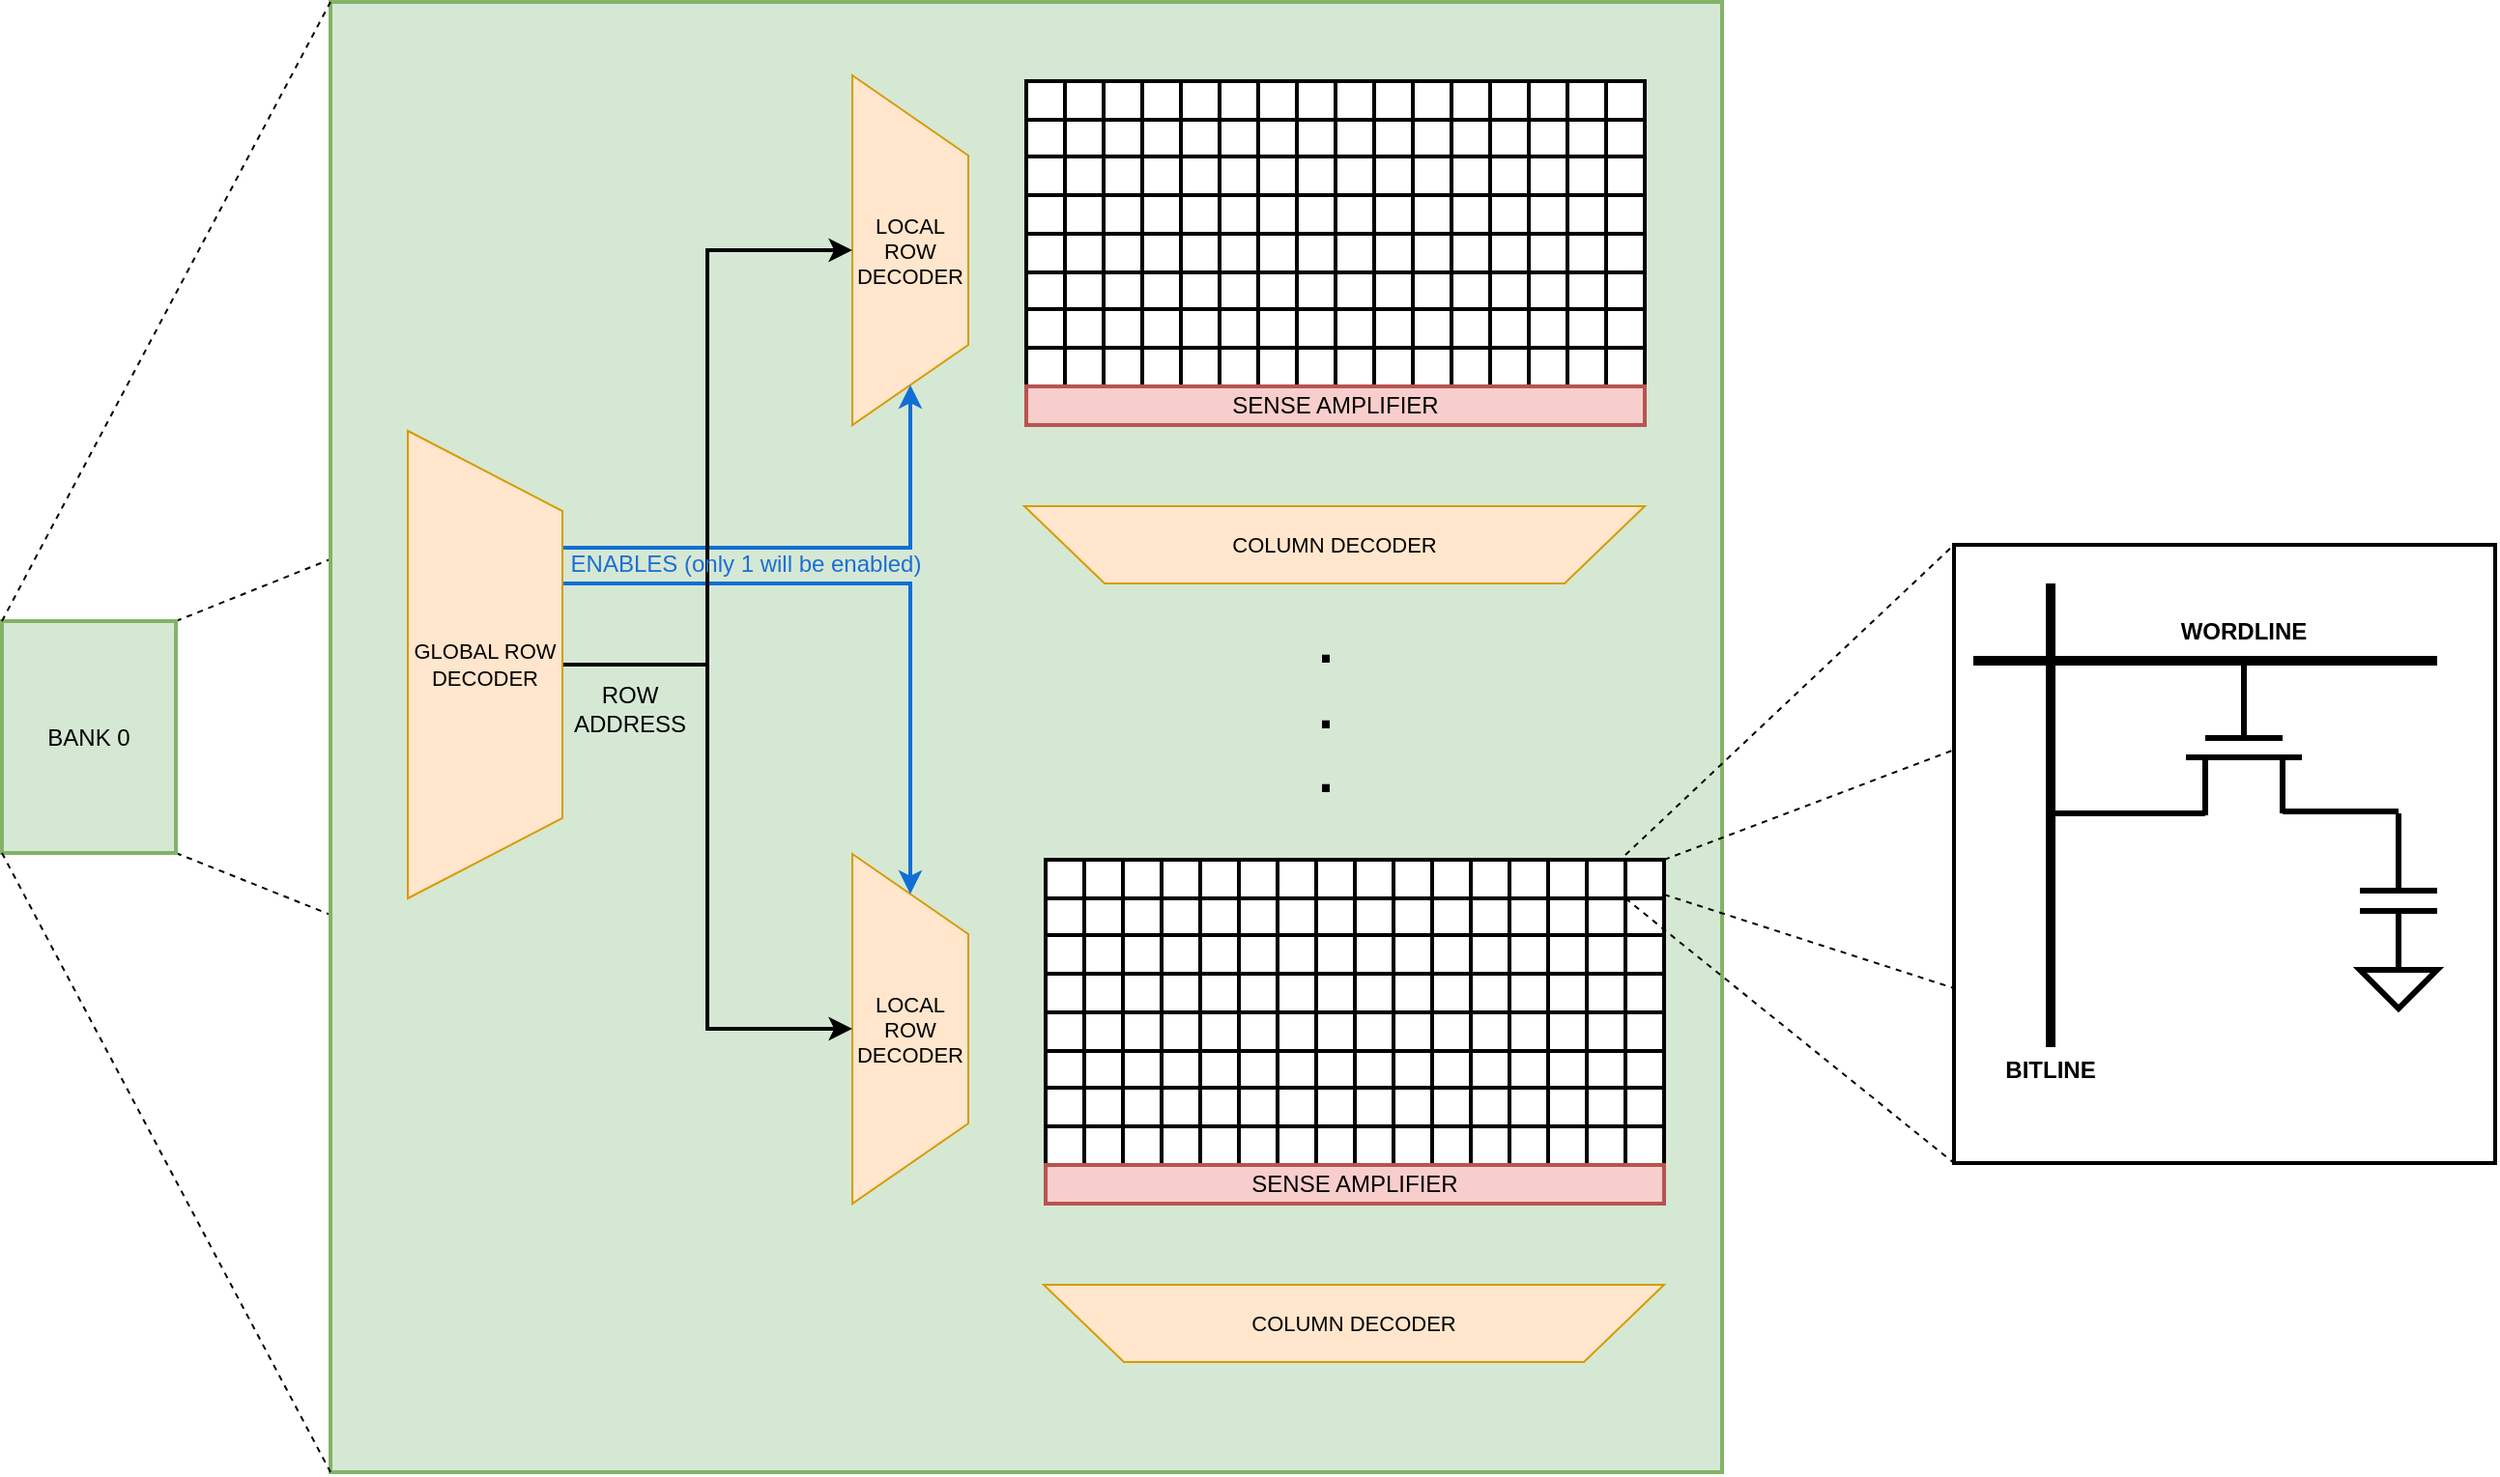 <mxfile version="24.7.7">
  <diagram name="Page-1" id="RSgsWA-u5n34Z5c_8NsW">
    <mxGraphModel dx="2561" dy="1276" grid="1" gridSize="10" guides="1" tooltips="1" connect="1" arrows="1" fold="1" page="1" pageScale="1" pageWidth="850" pageHeight="1100" math="0" shadow="0">
      <root>
        <mxCell id="0" />
        <mxCell id="1" parent="0" />
        <mxCell id="gft17bMY0GECLjVTUZjr-347" value="" style="endArrow=none;dashed=1;html=1;rounded=0;exitX=1;exitY=0;exitDx=0;exitDy=0;entryX=1;entryY=0;entryDx=0;entryDy=0;" edge="1" parent="1" source="gft17bMY0GECLjVTUZjr-1" target="gft17bMY0GECLjVTUZjr-344">
          <mxGeometry width="50" height="50" relative="1" as="geometry">
            <mxPoint x="-150" y="480" as="sourcePoint" />
            <mxPoint x="10" y="239" as="targetPoint" />
          </mxGeometry>
        </mxCell>
        <mxCell id="gft17bMY0GECLjVTUZjr-349" value="" style="endArrow=none;dashed=1;html=1;rounded=0;exitX=1;exitY=0;exitDx=0;exitDy=0;entryX=0.992;entryY=0.996;entryDx=0;entryDy=0;entryPerimeter=0;" edge="1" parent="1" target="gft17bMY0GECLjVTUZjr-344">
          <mxGeometry width="50" height="50" relative="1" as="geometry">
            <mxPoint x="-160" y="679.5" as="sourcePoint" />
            <mxPoint x="640" y="358.5" as="targetPoint" />
          </mxGeometry>
        </mxCell>
        <mxCell id="gft17bMY0GECLjVTUZjr-344" value="" style="rounded=0;whiteSpace=wrap;html=1;fillColor=#d5e8d4;strokeColor=#82b366;align=center;strokeWidth=2;" vertex="1" parent="1">
          <mxGeometry x="-80" y="239" width="720" height="761" as="geometry" />
        </mxCell>
        <mxCell id="gft17bMY0GECLjVTUZjr-1" value="" style="rounded=0;whiteSpace=wrap;html=1;fillColor=#d5e8d4;strokeColor=#82b366;align=center;strokeWidth=2;" vertex="1" parent="1">
          <mxGeometry x="-250" y="559.5" width="90" height="120" as="geometry" />
        </mxCell>
        <mxCell id="gft17bMY0GECLjVTUZjr-2" value="BANK 0" style="text;html=1;align=center;verticalAlign=middle;whiteSpace=wrap;rounded=0;" vertex="1" parent="1">
          <mxGeometry x="-250" y="609.5" width="90" height="20" as="geometry" />
        </mxCell>
        <mxCell id="gft17bMY0GECLjVTUZjr-4" value="" style="rounded=0;whiteSpace=wrap;html=1;strokeWidth=2;" vertex="1" parent="1">
          <mxGeometry x="280" y="280" width="20" height="20" as="geometry" />
        </mxCell>
        <mxCell id="gft17bMY0GECLjVTUZjr-5" value="" style="rounded=0;whiteSpace=wrap;html=1;strokeWidth=2;" vertex="1" parent="1">
          <mxGeometry x="300" y="280" width="20" height="20" as="geometry" />
        </mxCell>
        <mxCell id="gft17bMY0GECLjVTUZjr-6" value="" style="rounded=0;whiteSpace=wrap;html=1;strokeWidth=2;" vertex="1" parent="1">
          <mxGeometry x="340" y="280" width="20" height="20" as="geometry" />
        </mxCell>
        <mxCell id="gft17bMY0GECLjVTUZjr-7" value="" style="rounded=0;whiteSpace=wrap;html=1;strokeWidth=2;" vertex="1" parent="1">
          <mxGeometry x="320" y="280" width="20" height="20" as="geometry" />
        </mxCell>
        <mxCell id="gft17bMY0GECLjVTUZjr-12" value="" style="rounded=0;whiteSpace=wrap;html=1;strokeWidth=2;" vertex="1" parent="1">
          <mxGeometry x="420" y="280" width="20" height="20" as="geometry" />
        </mxCell>
        <mxCell id="gft17bMY0GECLjVTUZjr-13" value="" style="rounded=0;whiteSpace=wrap;html=1;strokeWidth=2;" vertex="1" parent="1">
          <mxGeometry x="400" y="280" width="20" height="20" as="geometry" />
        </mxCell>
        <mxCell id="gft17bMY0GECLjVTUZjr-14" value="" style="rounded=0;whiteSpace=wrap;html=1;strokeWidth=2;" vertex="1" parent="1">
          <mxGeometry x="360" y="280" width="20" height="20" as="geometry" />
        </mxCell>
        <mxCell id="gft17bMY0GECLjVTUZjr-15" value="" style="rounded=0;whiteSpace=wrap;html=1;strokeWidth=2;" vertex="1" parent="1">
          <mxGeometry x="380" y="280" width="20" height="20" as="geometry" />
        </mxCell>
        <mxCell id="gft17bMY0GECLjVTUZjr-16" value="" style="rounded=0;whiteSpace=wrap;html=1;strokeWidth=2;" vertex="1" parent="1">
          <mxGeometry x="440" y="280" width="20" height="20" as="geometry" />
        </mxCell>
        <mxCell id="gft17bMY0GECLjVTUZjr-17" value="" style="rounded=0;whiteSpace=wrap;html=1;strokeWidth=2;" vertex="1" parent="1">
          <mxGeometry x="460" y="280" width="20" height="20" as="geometry" />
        </mxCell>
        <mxCell id="gft17bMY0GECLjVTUZjr-18" value="" style="rounded=0;whiteSpace=wrap;html=1;strokeWidth=2;" vertex="1" parent="1">
          <mxGeometry x="500" y="280" width="20" height="20" as="geometry" />
        </mxCell>
        <mxCell id="gft17bMY0GECLjVTUZjr-19" value="" style="rounded=0;whiteSpace=wrap;html=1;strokeWidth=2;" vertex="1" parent="1">
          <mxGeometry x="480" y="280" width="20" height="20" as="geometry" />
        </mxCell>
        <mxCell id="gft17bMY0GECLjVTUZjr-20" value="" style="rounded=0;whiteSpace=wrap;html=1;strokeWidth=2;" vertex="1" parent="1">
          <mxGeometry x="580" y="280" width="20" height="20" as="geometry" />
        </mxCell>
        <mxCell id="gft17bMY0GECLjVTUZjr-21" value="" style="rounded=0;whiteSpace=wrap;html=1;strokeWidth=2;" vertex="1" parent="1">
          <mxGeometry x="560" y="280" width="20" height="20" as="geometry" />
        </mxCell>
        <mxCell id="gft17bMY0GECLjVTUZjr-22" value="" style="rounded=0;whiteSpace=wrap;html=1;strokeWidth=2;" vertex="1" parent="1">
          <mxGeometry x="520" y="280" width="20" height="20" as="geometry" />
        </mxCell>
        <mxCell id="gft17bMY0GECLjVTUZjr-23" value="" style="rounded=0;whiteSpace=wrap;html=1;strokeWidth=2;" vertex="1" parent="1">
          <mxGeometry x="540" y="280" width="20" height="20" as="geometry" />
        </mxCell>
        <mxCell id="gft17bMY0GECLjVTUZjr-24" value="" style="rounded=0;whiteSpace=wrap;html=1;strokeWidth=2;" vertex="1" parent="1">
          <mxGeometry x="280" y="300" width="20" height="20" as="geometry" />
        </mxCell>
        <mxCell id="gft17bMY0GECLjVTUZjr-25" value="" style="rounded=0;whiteSpace=wrap;html=1;strokeWidth=2;" vertex="1" parent="1">
          <mxGeometry x="300" y="300" width="20" height="20" as="geometry" />
        </mxCell>
        <mxCell id="gft17bMY0GECLjVTUZjr-26" value="" style="rounded=0;whiteSpace=wrap;html=1;strokeWidth=2;" vertex="1" parent="1">
          <mxGeometry x="340" y="300" width="20" height="20" as="geometry" />
        </mxCell>
        <mxCell id="gft17bMY0GECLjVTUZjr-27" value="" style="rounded=0;whiteSpace=wrap;html=1;strokeWidth=2;" vertex="1" parent="1">
          <mxGeometry x="320" y="300" width="20" height="20" as="geometry" />
        </mxCell>
        <mxCell id="gft17bMY0GECLjVTUZjr-28" value="" style="rounded=0;whiteSpace=wrap;html=1;strokeWidth=2;" vertex="1" parent="1">
          <mxGeometry x="420" y="300" width="20" height="20" as="geometry" />
        </mxCell>
        <mxCell id="gft17bMY0GECLjVTUZjr-29" value="" style="rounded=0;whiteSpace=wrap;html=1;strokeWidth=2;" vertex="1" parent="1">
          <mxGeometry x="400" y="300" width="20" height="20" as="geometry" />
        </mxCell>
        <mxCell id="gft17bMY0GECLjVTUZjr-30" value="" style="rounded=0;whiteSpace=wrap;html=1;strokeWidth=2;" vertex="1" parent="1">
          <mxGeometry x="360" y="300" width="20" height="20" as="geometry" />
        </mxCell>
        <mxCell id="gft17bMY0GECLjVTUZjr-31" value="" style="rounded=0;whiteSpace=wrap;html=1;strokeWidth=2;" vertex="1" parent="1">
          <mxGeometry x="380" y="300" width="20" height="20" as="geometry" />
        </mxCell>
        <mxCell id="gft17bMY0GECLjVTUZjr-32" value="" style="rounded=0;whiteSpace=wrap;html=1;strokeWidth=2;" vertex="1" parent="1">
          <mxGeometry x="440" y="300" width="20" height="20" as="geometry" />
        </mxCell>
        <mxCell id="gft17bMY0GECLjVTUZjr-33" value="" style="rounded=0;whiteSpace=wrap;html=1;strokeWidth=2;" vertex="1" parent="1">
          <mxGeometry x="460" y="300" width="20" height="20" as="geometry" />
        </mxCell>
        <mxCell id="gft17bMY0GECLjVTUZjr-34" value="" style="rounded=0;whiteSpace=wrap;html=1;strokeWidth=2;" vertex="1" parent="1">
          <mxGeometry x="500" y="300" width="20" height="20" as="geometry" />
        </mxCell>
        <mxCell id="gft17bMY0GECLjVTUZjr-35" value="" style="rounded=0;whiteSpace=wrap;html=1;strokeWidth=2;" vertex="1" parent="1">
          <mxGeometry x="480" y="300" width="20" height="20" as="geometry" />
        </mxCell>
        <mxCell id="gft17bMY0GECLjVTUZjr-36" value="" style="rounded=0;whiteSpace=wrap;html=1;strokeWidth=2;" vertex="1" parent="1">
          <mxGeometry x="580" y="300" width="20" height="20" as="geometry" />
        </mxCell>
        <mxCell id="gft17bMY0GECLjVTUZjr-37" value="" style="rounded=0;whiteSpace=wrap;html=1;strokeWidth=2;" vertex="1" parent="1">
          <mxGeometry x="560" y="300" width="20" height="20" as="geometry" />
        </mxCell>
        <mxCell id="gft17bMY0GECLjVTUZjr-38" value="" style="rounded=0;whiteSpace=wrap;html=1;strokeWidth=2;" vertex="1" parent="1">
          <mxGeometry x="520" y="300" width="20" height="20" as="geometry" />
        </mxCell>
        <mxCell id="gft17bMY0GECLjVTUZjr-39" value="" style="rounded=0;whiteSpace=wrap;html=1;strokeWidth=2;" vertex="1" parent="1">
          <mxGeometry x="540" y="300" width="20" height="20" as="geometry" />
        </mxCell>
        <mxCell id="gft17bMY0GECLjVTUZjr-104" value="" style="rounded=0;whiteSpace=wrap;html=1;strokeWidth=2;" vertex="1" parent="1">
          <mxGeometry x="280" y="319" width="20" height="20" as="geometry" />
        </mxCell>
        <mxCell id="gft17bMY0GECLjVTUZjr-105" value="" style="rounded=0;whiteSpace=wrap;html=1;strokeWidth=2;" vertex="1" parent="1">
          <mxGeometry x="300" y="319" width="20" height="20" as="geometry" />
        </mxCell>
        <mxCell id="gft17bMY0GECLjVTUZjr-106" value="" style="rounded=0;whiteSpace=wrap;html=1;strokeWidth=2;" vertex="1" parent="1">
          <mxGeometry x="340" y="319" width="20" height="20" as="geometry" />
        </mxCell>
        <mxCell id="gft17bMY0GECLjVTUZjr-107" value="" style="rounded=0;whiteSpace=wrap;html=1;strokeWidth=2;" vertex="1" parent="1">
          <mxGeometry x="320" y="319" width="20" height="20" as="geometry" />
        </mxCell>
        <mxCell id="gft17bMY0GECLjVTUZjr-108" value="" style="rounded=0;whiteSpace=wrap;html=1;strokeWidth=2;" vertex="1" parent="1">
          <mxGeometry x="420" y="319" width="20" height="20" as="geometry" />
        </mxCell>
        <mxCell id="gft17bMY0GECLjVTUZjr-109" value="" style="rounded=0;whiteSpace=wrap;html=1;strokeWidth=2;" vertex="1" parent="1">
          <mxGeometry x="400" y="319" width="20" height="20" as="geometry" />
        </mxCell>
        <mxCell id="gft17bMY0GECLjVTUZjr-110" value="" style="rounded=0;whiteSpace=wrap;html=1;strokeWidth=2;" vertex="1" parent="1">
          <mxGeometry x="360" y="319" width="20" height="20" as="geometry" />
        </mxCell>
        <mxCell id="gft17bMY0GECLjVTUZjr-111" value="" style="rounded=0;whiteSpace=wrap;html=1;strokeWidth=2;" vertex="1" parent="1">
          <mxGeometry x="380" y="319" width="20" height="20" as="geometry" />
        </mxCell>
        <mxCell id="gft17bMY0GECLjVTUZjr-112" value="" style="rounded=0;whiteSpace=wrap;html=1;strokeWidth=2;" vertex="1" parent="1">
          <mxGeometry x="440" y="319" width="20" height="20" as="geometry" />
        </mxCell>
        <mxCell id="gft17bMY0GECLjVTUZjr-113" value="" style="rounded=0;whiteSpace=wrap;html=1;strokeWidth=2;" vertex="1" parent="1">
          <mxGeometry x="460" y="319" width="20" height="20" as="geometry" />
        </mxCell>
        <mxCell id="gft17bMY0GECLjVTUZjr-114" value="" style="rounded=0;whiteSpace=wrap;html=1;strokeWidth=2;" vertex="1" parent="1">
          <mxGeometry x="500" y="319" width="20" height="20" as="geometry" />
        </mxCell>
        <mxCell id="gft17bMY0GECLjVTUZjr-115" value="" style="rounded=0;whiteSpace=wrap;html=1;strokeWidth=2;" vertex="1" parent="1">
          <mxGeometry x="480" y="319" width="20" height="20" as="geometry" />
        </mxCell>
        <mxCell id="gft17bMY0GECLjVTUZjr-116" value="" style="rounded=0;whiteSpace=wrap;html=1;strokeWidth=2;" vertex="1" parent="1">
          <mxGeometry x="580" y="319" width="20" height="20" as="geometry" />
        </mxCell>
        <mxCell id="gft17bMY0GECLjVTUZjr-117" value="" style="rounded=0;whiteSpace=wrap;html=1;strokeWidth=2;" vertex="1" parent="1">
          <mxGeometry x="560" y="319" width="20" height="20" as="geometry" />
        </mxCell>
        <mxCell id="gft17bMY0GECLjVTUZjr-118" value="" style="rounded=0;whiteSpace=wrap;html=1;strokeWidth=2;" vertex="1" parent="1">
          <mxGeometry x="520" y="319" width="20" height="20" as="geometry" />
        </mxCell>
        <mxCell id="gft17bMY0GECLjVTUZjr-119" value="" style="rounded=0;whiteSpace=wrap;html=1;strokeWidth=2;" vertex="1" parent="1">
          <mxGeometry x="540" y="319" width="20" height="20" as="geometry" />
        </mxCell>
        <mxCell id="gft17bMY0GECLjVTUZjr-120" value="" style="rounded=0;whiteSpace=wrap;html=1;strokeWidth=2;" vertex="1" parent="1">
          <mxGeometry x="280" y="339" width="20" height="20" as="geometry" />
        </mxCell>
        <mxCell id="gft17bMY0GECLjVTUZjr-121" value="" style="rounded=0;whiteSpace=wrap;html=1;strokeWidth=2;" vertex="1" parent="1">
          <mxGeometry x="300" y="339" width="20" height="20" as="geometry" />
        </mxCell>
        <mxCell id="gft17bMY0GECLjVTUZjr-122" value="" style="rounded=0;whiteSpace=wrap;html=1;strokeWidth=2;" vertex="1" parent="1">
          <mxGeometry x="340" y="339" width="20" height="20" as="geometry" />
        </mxCell>
        <mxCell id="gft17bMY0GECLjVTUZjr-123" value="" style="rounded=0;whiteSpace=wrap;html=1;strokeWidth=2;" vertex="1" parent="1">
          <mxGeometry x="320" y="339" width="20" height="20" as="geometry" />
        </mxCell>
        <mxCell id="gft17bMY0GECLjVTUZjr-124" value="" style="rounded=0;whiteSpace=wrap;html=1;strokeWidth=2;" vertex="1" parent="1">
          <mxGeometry x="420" y="339" width="20" height="20" as="geometry" />
        </mxCell>
        <mxCell id="gft17bMY0GECLjVTUZjr-125" value="" style="rounded=0;whiteSpace=wrap;html=1;strokeWidth=2;" vertex="1" parent="1">
          <mxGeometry x="400" y="339" width="20" height="20" as="geometry" />
        </mxCell>
        <mxCell id="gft17bMY0GECLjVTUZjr-126" value="" style="rounded=0;whiteSpace=wrap;html=1;strokeWidth=2;" vertex="1" parent="1">
          <mxGeometry x="360" y="339" width="20" height="20" as="geometry" />
        </mxCell>
        <mxCell id="gft17bMY0GECLjVTUZjr-127" value="" style="rounded=0;whiteSpace=wrap;html=1;strokeWidth=2;" vertex="1" parent="1">
          <mxGeometry x="380" y="339" width="20" height="20" as="geometry" />
        </mxCell>
        <mxCell id="gft17bMY0GECLjVTUZjr-128" value="" style="rounded=0;whiteSpace=wrap;html=1;strokeWidth=2;" vertex="1" parent="1">
          <mxGeometry x="440" y="339" width="20" height="20" as="geometry" />
        </mxCell>
        <mxCell id="gft17bMY0GECLjVTUZjr-129" value="" style="rounded=0;whiteSpace=wrap;html=1;strokeWidth=2;" vertex="1" parent="1">
          <mxGeometry x="460" y="339" width="20" height="20" as="geometry" />
        </mxCell>
        <mxCell id="gft17bMY0GECLjVTUZjr-130" value="" style="rounded=0;whiteSpace=wrap;html=1;strokeWidth=2;" vertex="1" parent="1">
          <mxGeometry x="500" y="339" width="20" height="20" as="geometry" />
        </mxCell>
        <mxCell id="gft17bMY0GECLjVTUZjr-131" value="" style="rounded=0;whiteSpace=wrap;html=1;strokeWidth=2;" vertex="1" parent="1">
          <mxGeometry x="480" y="339" width="20" height="20" as="geometry" />
        </mxCell>
        <mxCell id="gft17bMY0GECLjVTUZjr-132" value="" style="rounded=0;whiteSpace=wrap;html=1;strokeWidth=2;" vertex="1" parent="1">
          <mxGeometry x="580" y="339" width="20" height="20" as="geometry" />
        </mxCell>
        <mxCell id="gft17bMY0GECLjVTUZjr-133" value="" style="rounded=0;whiteSpace=wrap;html=1;strokeWidth=2;" vertex="1" parent="1">
          <mxGeometry x="560" y="339" width="20" height="20" as="geometry" />
        </mxCell>
        <mxCell id="gft17bMY0GECLjVTUZjr-134" value="" style="rounded=0;whiteSpace=wrap;html=1;strokeWidth=2;" vertex="1" parent="1">
          <mxGeometry x="520" y="339" width="20" height="20" as="geometry" />
        </mxCell>
        <mxCell id="gft17bMY0GECLjVTUZjr-135" value="" style="rounded=0;whiteSpace=wrap;html=1;strokeWidth=2;" vertex="1" parent="1">
          <mxGeometry x="540" y="339" width="20" height="20" as="geometry" />
        </mxCell>
        <mxCell id="gft17bMY0GECLjVTUZjr-136" value="" style="rounded=0;whiteSpace=wrap;html=1;strokeWidth=2;" vertex="1" parent="1">
          <mxGeometry x="280" y="359" width="20" height="20" as="geometry" />
        </mxCell>
        <mxCell id="gft17bMY0GECLjVTUZjr-137" value="" style="rounded=0;whiteSpace=wrap;html=1;strokeWidth=2;" vertex="1" parent="1">
          <mxGeometry x="300" y="359" width="20" height="20" as="geometry" />
        </mxCell>
        <mxCell id="gft17bMY0GECLjVTUZjr-138" value="" style="rounded=0;whiteSpace=wrap;html=1;strokeWidth=2;" vertex="1" parent="1">
          <mxGeometry x="340" y="359" width="20" height="20" as="geometry" />
        </mxCell>
        <mxCell id="gft17bMY0GECLjVTUZjr-139" value="" style="rounded=0;whiteSpace=wrap;html=1;strokeWidth=2;" vertex="1" parent="1">
          <mxGeometry x="320" y="359" width="20" height="20" as="geometry" />
        </mxCell>
        <mxCell id="gft17bMY0GECLjVTUZjr-140" value="" style="rounded=0;whiteSpace=wrap;html=1;strokeWidth=2;" vertex="1" parent="1">
          <mxGeometry x="420" y="359" width="20" height="20" as="geometry" />
        </mxCell>
        <mxCell id="gft17bMY0GECLjVTUZjr-141" value="" style="rounded=0;whiteSpace=wrap;html=1;strokeWidth=2;" vertex="1" parent="1">
          <mxGeometry x="400" y="359" width="20" height="20" as="geometry" />
        </mxCell>
        <mxCell id="gft17bMY0GECLjVTUZjr-142" value="" style="rounded=0;whiteSpace=wrap;html=1;strokeWidth=2;" vertex="1" parent="1">
          <mxGeometry x="360" y="359" width="20" height="20" as="geometry" />
        </mxCell>
        <mxCell id="gft17bMY0GECLjVTUZjr-143" value="" style="rounded=0;whiteSpace=wrap;html=1;strokeWidth=2;" vertex="1" parent="1">
          <mxGeometry x="380" y="359" width="20" height="20" as="geometry" />
        </mxCell>
        <mxCell id="gft17bMY0GECLjVTUZjr-144" value="" style="rounded=0;whiteSpace=wrap;html=1;strokeWidth=2;" vertex="1" parent="1">
          <mxGeometry x="440" y="359" width="20" height="20" as="geometry" />
        </mxCell>
        <mxCell id="gft17bMY0GECLjVTUZjr-145" value="" style="rounded=0;whiteSpace=wrap;html=1;strokeWidth=2;" vertex="1" parent="1">
          <mxGeometry x="460" y="359" width="20" height="20" as="geometry" />
        </mxCell>
        <mxCell id="gft17bMY0GECLjVTUZjr-146" value="" style="rounded=0;whiteSpace=wrap;html=1;strokeWidth=2;" vertex="1" parent="1">
          <mxGeometry x="500" y="359" width="20" height="20" as="geometry" />
        </mxCell>
        <mxCell id="gft17bMY0GECLjVTUZjr-147" value="" style="rounded=0;whiteSpace=wrap;html=1;strokeWidth=2;" vertex="1" parent="1">
          <mxGeometry x="480" y="359" width="20" height="20" as="geometry" />
        </mxCell>
        <mxCell id="gft17bMY0GECLjVTUZjr-148" value="" style="rounded=0;whiteSpace=wrap;html=1;strokeWidth=2;" vertex="1" parent="1">
          <mxGeometry x="580" y="359" width="20" height="20" as="geometry" />
        </mxCell>
        <mxCell id="gft17bMY0GECLjVTUZjr-149" value="" style="rounded=0;whiteSpace=wrap;html=1;strokeWidth=2;" vertex="1" parent="1">
          <mxGeometry x="560" y="359" width="20" height="20" as="geometry" />
        </mxCell>
        <mxCell id="gft17bMY0GECLjVTUZjr-150" value="" style="rounded=0;whiteSpace=wrap;html=1;strokeWidth=2;" vertex="1" parent="1">
          <mxGeometry x="520" y="359" width="20" height="20" as="geometry" />
        </mxCell>
        <mxCell id="gft17bMY0GECLjVTUZjr-151" value="" style="rounded=0;whiteSpace=wrap;html=1;strokeWidth=2;" vertex="1" parent="1">
          <mxGeometry x="540" y="359" width="20" height="20" as="geometry" />
        </mxCell>
        <mxCell id="gft17bMY0GECLjVTUZjr-152" value="" style="rounded=0;whiteSpace=wrap;html=1;strokeWidth=2;" vertex="1" parent="1">
          <mxGeometry x="280" y="379" width="20" height="20" as="geometry" />
        </mxCell>
        <mxCell id="gft17bMY0GECLjVTUZjr-153" value="" style="rounded=0;whiteSpace=wrap;html=1;strokeWidth=2;" vertex="1" parent="1">
          <mxGeometry x="300" y="379" width="20" height="20" as="geometry" />
        </mxCell>
        <mxCell id="gft17bMY0GECLjVTUZjr-154" value="" style="rounded=0;whiteSpace=wrap;html=1;strokeWidth=2;" vertex="1" parent="1">
          <mxGeometry x="340" y="379" width="20" height="20" as="geometry" />
        </mxCell>
        <mxCell id="gft17bMY0GECLjVTUZjr-155" value="" style="rounded=0;whiteSpace=wrap;html=1;strokeWidth=2;" vertex="1" parent="1">
          <mxGeometry x="320" y="379" width="20" height="20" as="geometry" />
        </mxCell>
        <mxCell id="gft17bMY0GECLjVTUZjr-156" value="" style="rounded=0;whiteSpace=wrap;html=1;strokeWidth=2;" vertex="1" parent="1">
          <mxGeometry x="420" y="379" width="20" height="20" as="geometry" />
        </mxCell>
        <mxCell id="gft17bMY0GECLjVTUZjr-157" value="" style="rounded=0;whiteSpace=wrap;html=1;strokeWidth=2;" vertex="1" parent="1">
          <mxGeometry x="400" y="379" width="20" height="20" as="geometry" />
        </mxCell>
        <mxCell id="gft17bMY0GECLjVTUZjr-158" value="" style="rounded=0;whiteSpace=wrap;html=1;strokeWidth=2;" vertex="1" parent="1">
          <mxGeometry x="360" y="379" width="20" height="20" as="geometry" />
        </mxCell>
        <mxCell id="gft17bMY0GECLjVTUZjr-159" value="" style="rounded=0;whiteSpace=wrap;html=1;strokeWidth=2;" vertex="1" parent="1">
          <mxGeometry x="380" y="379" width="20" height="20" as="geometry" />
        </mxCell>
        <mxCell id="gft17bMY0GECLjVTUZjr-160" value="" style="rounded=0;whiteSpace=wrap;html=1;strokeWidth=2;" vertex="1" parent="1">
          <mxGeometry x="440" y="379" width="20" height="20" as="geometry" />
        </mxCell>
        <mxCell id="gft17bMY0GECLjVTUZjr-161" value="" style="rounded=0;whiteSpace=wrap;html=1;strokeWidth=2;" vertex="1" parent="1">
          <mxGeometry x="460" y="379" width="20" height="20" as="geometry" />
        </mxCell>
        <mxCell id="gft17bMY0GECLjVTUZjr-162" value="" style="rounded=0;whiteSpace=wrap;html=1;strokeWidth=2;" vertex="1" parent="1">
          <mxGeometry x="500" y="379" width="20" height="20" as="geometry" />
        </mxCell>
        <mxCell id="gft17bMY0GECLjVTUZjr-163" value="" style="rounded=0;whiteSpace=wrap;html=1;strokeWidth=2;" vertex="1" parent="1">
          <mxGeometry x="480" y="379" width="20" height="20" as="geometry" />
        </mxCell>
        <mxCell id="gft17bMY0GECLjVTUZjr-164" value="" style="rounded=0;whiteSpace=wrap;html=1;strokeWidth=2;" vertex="1" parent="1">
          <mxGeometry x="580" y="379" width="20" height="20" as="geometry" />
        </mxCell>
        <mxCell id="gft17bMY0GECLjVTUZjr-165" value="" style="rounded=0;whiteSpace=wrap;html=1;strokeWidth=2;" vertex="1" parent="1">
          <mxGeometry x="560" y="379" width="20" height="20" as="geometry" />
        </mxCell>
        <mxCell id="gft17bMY0GECLjVTUZjr-166" value="" style="rounded=0;whiteSpace=wrap;html=1;strokeWidth=2;" vertex="1" parent="1">
          <mxGeometry x="520" y="379" width="20" height="20" as="geometry" />
        </mxCell>
        <mxCell id="gft17bMY0GECLjVTUZjr-167" value="" style="rounded=0;whiteSpace=wrap;html=1;strokeWidth=2;" vertex="1" parent="1">
          <mxGeometry x="540" y="379" width="20" height="20" as="geometry" />
        </mxCell>
        <mxCell id="gft17bMY0GECLjVTUZjr-168" value="" style="rounded=0;whiteSpace=wrap;html=1;strokeWidth=2;" vertex="1" parent="1">
          <mxGeometry x="280" y="398" width="20" height="20" as="geometry" />
        </mxCell>
        <mxCell id="gft17bMY0GECLjVTUZjr-169" value="" style="rounded=0;whiteSpace=wrap;html=1;strokeWidth=2;" vertex="1" parent="1">
          <mxGeometry x="300" y="398" width="20" height="20" as="geometry" />
        </mxCell>
        <mxCell id="gft17bMY0GECLjVTUZjr-170" value="" style="rounded=0;whiteSpace=wrap;html=1;strokeWidth=2;" vertex="1" parent="1">
          <mxGeometry x="340" y="398" width="20" height="20" as="geometry" />
        </mxCell>
        <mxCell id="gft17bMY0GECLjVTUZjr-171" value="" style="rounded=0;whiteSpace=wrap;html=1;strokeWidth=2;" vertex="1" parent="1">
          <mxGeometry x="320" y="398" width="20" height="20" as="geometry" />
        </mxCell>
        <mxCell id="gft17bMY0GECLjVTUZjr-172" value="" style="rounded=0;whiteSpace=wrap;html=1;strokeWidth=2;" vertex="1" parent="1">
          <mxGeometry x="420" y="398" width="20" height="20" as="geometry" />
        </mxCell>
        <mxCell id="gft17bMY0GECLjVTUZjr-173" value="" style="rounded=0;whiteSpace=wrap;html=1;strokeWidth=2;" vertex="1" parent="1">
          <mxGeometry x="400" y="398" width="20" height="20" as="geometry" />
        </mxCell>
        <mxCell id="gft17bMY0GECLjVTUZjr-174" value="" style="rounded=0;whiteSpace=wrap;html=1;strokeWidth=2;" vertex="1" parent="1">
          <mxGeometry x="360" y="398" width="20" height="20" as="geometry" />
        </mxCell>
        <mxCell id="gft17bMY0GECLjVTUZjr-175" value="" style="rounded=0;whiteSpace=wrap;html=1;strokeWidth=2;" vertex="1" parent="1">
          <mxGeometry x="380" y="398" width="20" height="20" as="geometry" />
        </mxCell>
        <mxCell id="gft17bMY0GECLjVTUZjr-176" value="" style="rounded=0;whiteSpace=wrap;html=1;strokeWidth=2;" vertex="1" parent="1">
          <mxGeometry x="440" y="398" width="20" height="20" as="geometry" />
        </mxCell>
        <mxCell id="gft17bMY0GECLjVTUZjr-177" value="" style="rounded=0;whiteSpace=wrap;html=1;strokeWidth=2;" vertex="1" parent="1">
          <mxGeometry x="460" y="398" width="20" height="20" as="geometry" />
        </mxCell>
        <mxCell id="gft17bMY0GECLjVTUZjr-178" value="" style="rounded=0;whiteSpace=wrap;html=1;strokeWidth=2;" vertex="1" parent="1">
          <mxGeometry x="500" y="398" width="20" height="20" as="geometry" />
        </mxCell>
        <mxCell id="gft17bMY0GECLjVTUZjr-179" value="" style="rounded=0;whiteSpace=wrap;html=1;strokeWidth=2;" vertex="1" parent="1">
          <mxGeometry x="480" y="398" width="20" height="20" as="geometry" />
        </mxCell>
        <mxCell id="gft17bMY0GECLjVTUZjr-180" value="" style="rounded=0;whiteSpace=wrap;html=1;strokeWidth=2;" vertex="1" parent="1">
          <mxGeometry x="580" y="398" width="20" height="20" as="geometry" />
        </mxCell>
        <mxCell id="gft17bMY0GECLjVTUZjr-181" value="" style="rounded=0;whiteSpace=wrap;html=1;strokeWidth=2;" vertex="1" parent="1">
          <mxGeometry x="560" y="398" width="20" height="20" as="geometry" />
        </mxCell>
        <mxCell id="gft17bMY0GECLjVTUZjr-182" value="" style="rounded=0;whiteSpace=wrap;html=1;strokeWidth=2;" vertex="1" parent="1">
          <mxGeometry x="520" y="398" width="20" height="20" as="geometry" />
        </mxCell>
        <mxCell id="gft17bMY0GECLjVTUZjr-183" value="" style="rounded=0;whiteSpace=wrap;html=1;strokeWidth=2;" vertex="1" parent="1">
          <mxGeometry x="540" y="398" width="20" height="20" as="geometry" />
        </mxCell>
        <mxCell id="gft17bMY0GECLjVTUZjr-184" value="" style="rounded=0;whiteSpace=wrap;html=1;strokeWidth=2;" vertex="1" parent="1">
          <mxGeometry x="280" y="418" width="20" height="20" as="geometry" />
        </mxCell>
        <mxCell id="gft17bMY0GECLjVTUZjr-185" value="" style="rounded=0;whiteSpace=wrap;html=1;strokeWidth=2;" vertex="1" parent="1">
          <mxGeometry x="300" y="418" width="20" height="20" as="geometry" />
        </mxCell>
        <mxCell id="gft17bMY0GECLjVTUZjr-186" value="" style="rounded=0;whiteSpace=wrap;html=1;strokeWidth=2;" vertex="1" parent="1">
          <mxGeometry x="340" y="418" width="20" height="20" as="geometry" />
        </mxCell>
        <mxCell id="gft17bMY0GECLjVTUZjr-187" value="" style="rounded=0;whiteSpace=wrap;html=1;strokeWidth=2;" vertex="1" parent="1">
          <mxGeometry x="320" y="418" width="20" height="20" as="geometry" />
        </mxCell>
        <mxCell id="gft17bMY0GECLjVTUZjr-188" value="" style="rounded=0;whiteSpace=wrap;html=1;strokeWidth=2;" vertex="1" parent="1">
          <mxGeometry x="420" y="418" width="20" height="20" as="geometry" />
        </mxCell>
        <mxCell id="gft17bMY0GECLjVTUZjr-189" value="" style="rounded=0;whiteSpace=wrap;html=1;strokeWidth=2;" vertex="1" parent="1">
          <mxGeometry x="400" y="418" width="20" height="20" as="geometry" />
        </mxCell>
        <mxCell id="gft17bMY0GECLjVTUZjr-190" value="" style="rounded=0;whiteSpace=wrap;html=1;strokeWidth=2;" vertex="1" parent="1">
          <mxGeometry x="360" y="418" width="20" height="20" as="geometry" />
        </mxCell>
        <mxCell id="gft17bMY0GECLjVTUZjr-191" value="" style="rounded=0;whiteSpace=wrap;html=1;strokeWidth=2;" vertex="1" parent="1">
          <mxGeometry x="380" y="418" width="20" height="20" as="geometry" />
        </mxCell>
        <mxCell id="gft17bMY0GECLjVTUZjr-192" value="" style="rounded=0;whiteSpace=wrap;html=1;strokeWidth=2;" vertex="1" parent="1">
          <mxGeometry x="440" y="418" width="20" height="20" as="geometry" />
        </mxCell>
        <mxCell id="gft17bMY0GECLjVTUZjr-193" value="" style="rounded=0;whiteSpace=wrap;html=1;strokeWidth=2;" vertex="1" parent="1">
          <mxGeometry x="460" y="418" width="20" height="20" as="geometry" />
        </mxCell>
        <mxCell id="gft17bMY0GECLjVTUZjr-194" value="" style="rounded=0;whiteSpace=wrap;html=1;strokeWidth=2;" vertex="1" parent="1">
          <mxGeometry x="500" y="418" width="20" height="20" as="geometry" />
        </mxCell>
        <mxCell id="gft17bMY0GECLjVTUZjr-195" value="" style="rounded=0;whiteSpace=wrap;html=1;strokeWidth=2;" vertex="1" parent="1">
          <mxGeometry x="480" y="418" width="20" height="20" as="geometry" />
        </mxCell>
        <mxCell id="gft17bMY0GECLjVTUZjr-196" value="" style="rounded=0;whiteSpace=wrap;html=1;strokeWidth=2;" vertex="1" parent="1">
          <mxGeometry x="580" y="418" width="20" height="20" as="geometry" />
        </mxCell>
        <mxCell id="gft17bMY0GECLjVTUZjr-197" value="" style="rounded=0;whiteSpace=wrap;html=1;strokeWidth=2;" vertex="1" parent="1">
          <mxGeometry x="560" y="418" width="20" height="20" as="geometry" />
        </mxCell>
        <mxCell id="gft17bMY0GECLjVTUZjr-198" value="" style="rounded=0;whiteSpace=wrap;html=1;strokeWidth=2;" vertex="1" parent="1">
          <mxGeometry x="520" y="418" width="20" height="20" as="geometry" />
        </mxCell>
        <mxCell id="gft17bMY0GECLjVTUZjr-199" value="" style="rounded=0;whiteSpace=wrap;html=1;strokeWidth=2;" vertex="1" parent="1">
          <mxGeometry x="540" y="418" width="20" height="20" as="geometry" />
        </mxCell>
        <mxCell id="gft17bMY0GECLjVTUZjr-200" value="SENSE AMPLIFIER" style="rounded=0;whiteSpace=wrap;html=1;strokeWidth=2;fillColor=#f8cecc;strokeColor=#b85450;" vertex="1" parent="1">
          <mxGeometry x="280" y="438" width="320" height="20" as="geometry" />
        </mxCell>
        <mxCell id="gft17bMY0GECLjVTUZjr-201" value="LOCAL ROW DECODER" style="shape=trapezoid;perimeter=trapezoidPerimeter;whiteSpace=wrap;html=1;fixedSize=1;size=41.5;direction=south;fillColor=#ffe6cc;strokeColor=#d79b00;fontSize=11;" vertex="1" parent="1">
          <mxGeometry x="190" y="277" width="60" height="181" as="geometry" />
        </mxCell>
        <mxCell id="gft17bMY0GECLjVTUZjr-202" value="COLUMN DECODER" style="shape=trapezoid;perimeter=trapezoidPerimeter;whiteSpace=wrap;html=1;fixedSize=1;size=41.5;direction=west;fillColor=#ffe6cc;strokeColor=#d79b00;fontSize=11;" vertex="1" parent="1">
          <mxGeometry x="279" y="500" width="321" height="40" as="geometry" />
        </mxCell>
        <mxCell id="gft17bMY0GECLjVTUZjr-203" value="" style="rounded=0;whiteSpace=wrap;html=1;strokeWidth=2;" vertex="1" parent="1">
          <mxGeometry x="290" y="683" width="20" height="20" as="geometry" />
        </mxCell>
        <mxCell id="gft17bMY0GECLjVTUZjr-204" value="" style="rounded=0;whiteSpace=wrap;html=1;strokeWidth=2;" vertex="1" parent="1">
          <mxGeometry x="310" y="683" width="20" height="20" as="geometry" />
        </mxCell>
        <mxCell id="gft17bMY0GECLjVTUZjr-205" value="" style="rounded=0;whiteSpace=wrap;html=1;strokeWidth=2;" vertex="1" parent="1">
          <mxGeometry x="350" y="683" width="20" height="20" as="geometry" />
        </mxCell>
        <mxCell id="gft17bMY0GECLjVTUZjr-206" value="" style="rounded=0;whiteSpace=wrap;html=1;strokeWidth=2;" vertex="1" parent="1">
          <mxGeometry x="330" y="683" width="20" height="20" as="geometry" />
        </mxCell>
        <mxCell id="gft17bMY0GECLjVTUZjr-207" value="" style="rounded=0;whiteSpace=wrap;html=1;strokeWidth=2;" vertex="1" parent="1">
          <mxGeometry x="430" y="683" width="20" height="20" as="geometry" />
        </mxCell>
        <mxCell id="gft17bMY0GECLjVTUZjr-208" value="" style="rounded=0;whiteSpace=wrap;html=1;strokeWidth=2;" vertex="1" parent="1">
          <mxGeometry x="410" y="683" width="20" height="20" as="geometry" />
        </mxCell>
        <mxCell id="gft17bMY0GECLjVTUZjr-209" value="" style="rounded=0;whiteSpace=wrap;html=1;strokeWidth=2;" vertex="1" parent="1">
          <mxGeometry x="370" y="683" width="20" height="20" as="geometry" />
        </mxCell>
        <mxCell id="gft17bMY0GECLjVTUZjr-210" value="" style="rounded=0;whiteSpace=wrap;html=1;strokeWidth=2;" vertex="1" parent="1">
          <mxGeometry x="390" y="683" width="20" height="20" as="geometry" />
        </mxCell>
        <mxCell id="gft17bMY0GECLjVTUZjr-211" value="" style="rounded=0;whiteSpace=wrap;html=1;strokeWidth=2;" vertex="1" parent="1">
          <mxGeometry x="450" y="683" width="20" height="20" as="geometry" />
        </mxCell>
        <mxCell id="gft17bMY0GECLjVTUZjr-212" value="" style="rounded=0;whiteSpace=wrap;html=1;strokeWidth=2;" vertex="1" parent="1">
          <mxGeometry x="470" y="683" width="20" height="20" as="geometry" />
        </mxCell>
        <mxCell id="gft17bMY0GECLjVTUZjr-213" value="" style="rounded=0;whiteSpace=wrap;html=1;strokeWidth=2;" vertex="1" parent="1">
          <mxGeometry x="510" y="683" width="20" height="20" as="geometry" />
        </mxCell>
        <mxCell id="gft17bMY0GECLjVTUZjr-214" value="" style="rounded=0;whiteSpace=wrap;html=1;strokeWidth=2;" vertex="1" parent="1">
          <mxGeometry x="490" y="683" width="20" height="20" as="geometry" />
        </mxCell>
        <mxCell id="gft17bMY0GECLjVTUZjr-215" value="" style="rounded=0;whiteSpace=wrap;html=1;strokeWidth=2;" vertex="1" parent="1">
          <mxGeometry x="590" y="683" width="20" height="20" as="geometry" />
        </mxCell>
        <mxCell id="gft17bMY0GECLjVTUZjr-216" value="" style="rounded=0;whiteSpace=wrap;html=1;strokeWidth=2;" vertex="1" parent="1">
          <mxGeometry x="570" y="683" width="20" height="20" as="geometry" />
        </mxCell>
        <mxCell id="gft17bMY0GECLjVTUZjr-217" value="" style="rounded=0;whiteSpace=wrap;html=1;strokeWidth=2;" vertex="1" parent="1">
          <mxGeometry x="530" y="683" width="20" height="20" as="geometry" />
        </mxCell>
        <mxCell id="gft17bMY0GECLjVTUZjr-218" value="" style="rounded=0;whiteSpace=wrap;html=1;strokeWidth=2;" vertex="1" parent="1">
          <mxGeometry x="550" y="683" width="20" height="20" as="geometry" />
        </mxCell>
        <mxCell id="gft17bMY0GECLjVTUZjr-219" value="" style="rounded=0;whiteSpace=wrap;html=1;strokeWidth=2;" vertex="1" parent="1">
          <mxGeometry x="290" y="703" width="20" height="20" as="geometry" />
        </mxCell>
        <mxCell id="gft17bMY0GECLjVTUZjr-220" value="" style="rounded=0;whiteSpace=wrap;html=1;strokeWidth=2;" vertex="1" parent="1">
          <mxGeometry x="310" y="703" width="20" height="20" as="geometry" />
        </mxCell>
        <mxCell id="gft17bMY0GECLjVTUZjr-221" value="" style="rounded=0;whiteSpace=wrap;html=1;strokeWidth=2;" vertex="1" parent="1">
          <mxGeometry x="350" y="703" width="20" height="20" as="geometry" />
        </mxCell>
        <mxCell id="gft17bMY0GECLjVTUZjr-222" value="" style="rounded=0;whiteSpace=wrap;html=1;strokeWidth=2;" vertex="1" parent="1">
          <mxGeometry x="330" y="703" width="20" height="20" as="geometry" />
        </mxCell>
        <mxCell id="gft17bMY0GECLjVTUZjr-223" value="" style="rounded=0;whiteSpace=wrap;html=1;strokeWidth=2;" vertex="1" parent="1">
          <mxGeometry x="430" y="703" width="20" height="20" as="geometry" />
        </mxCell>
        <mxCell id="gft17bMY0GECLjVTUZjr-224" value="" style="rounded=0;whiteSpace=wrap;html=1;strokeWidth=2;" vertex="1" parent="1">
          <mxGeometry x="410" y="703" width="20" height="20" as="geometry" />
        </mxCell>
        <mxCell id="gft17bMY0GECLjVTUZjr-225" value="" style="rounded=0;whiteSpace=wrap;html=1;strokeWidth=2;" vertex="1" parent="1">
          <mxGeometry x="370" y="703" width="20" height="20" as="geometry" />
        </mxCell>
        <mxCell id="gft17bMY0GECLjVTUZjr-226" value="" style="rounded=0;whiteSpace=wrap;html=1;strokeWidth=2;" vertex="1" parent="1">
          <mxGeometry x="390" y="703" width="20" height="20" as="geometry" />
        </mxCell>
        <mxCell id="gft17bMY0GECLjVTUZjr-227" value="" style="rounded=0;whiteSpace=wrap;html=1;strokeWidth=2;" vertex="1" parent="1">
          <mxGeometry x="450" y="703" width="20" height="20" as="geometry" />
        </mxCell>
        <mxCell id="gft17bMY0GECLjVTUZjr-228" value="" style="rounded=0;whiteSpace=wrap;html=1;strokeWidth=2;" vertex="1" parent="1">
          <mxGeometry x="470" y="703" width="20" height="20" as="geometry" />
        </mxCell>
        <mxCell id="gft17bMY0GECLjVTUZjr-229" value="" style="rounded=0;whiteSpace=wrap;html=1;strokeWidth=2;" vertex="1" parent="1">
          <mxGeometry x="510" y="703" width="20" height="20" as="geometry" />
        </mxCell>
        <mxCell id="gft17bMY0GECLjVTUZjr-230" value="" style="rounded=0;whiteSpace=wrap;html=1;strokeWidth=2;" vertex="1" parent="1">
          <mxGeometry x="490" y="703" width="20" height="20" as="geometry" />
        </mxCell>
        <mxCell id="gft17bMY0GECLjVTUZjr-231" value="" style="rounded=0;whiteSpace=wrap;html=1;strokeWidth=2;" vertex="1" parent="1">
          <mxGeometry x="590" y="703" width="20" height="20" as="geometry" />
        </mxCell>
        <mxCell id="gft17bMY0GECLjVTUZjr-232" value="" style="rounded=0;whiteSpace=wrap;html=1;strokeWidth=2;" vertex="1" parent="1">
          <mxGeometry x="570" y="703" width="20" height="20" as="geometry" />
        </mxCell>
        <mxCell id="gft17bMY0GECLjVTUZjr-233" value="" style="rounded=0;whiteSpace=wrap;html=1;strokeWidth=2;" vertex="1" parent="1">
          <mxGeometry x="530" y="703" width="20" height="20" as="geometry" />
        </mxCell>
        <mxCell id="gft17bMY0GECLjVTUZjr-234" value="" style="rounded=0;whiteSpace=wrap;html=1;strokeWidth=2;" vertex="1" parent="1">
          <mxGeometry x="550" y="703" width="20" height="20" as="geometry" />
        </mxCell>
        <mxCell id="gft17bMY0GECLjVTUZjr-235" value="" style="rounded=0;whiteSpace=wrap;html=1;strokeWidth=2;" vertex="1" parent="1">
          <mxGeometry x="290" y="722" width="20" height="20" as="geometry" />
        </mxCell>
        <mxCell id="gft17bMY0GECLjVTUZjr-236" value="" style="rounded=0;whiteSpace=wrap;html=1;strokeWidth=2;" vertex="1" parent="1">
          <mxGeometry x="310" y="722" width="20" height="20" as="geometry" />
        </mxCell>
        <mxCell id="gft17bMY0GECLjVTUZjr-237" value="" style="rounded=0;whiteSpace=wrap;html=1;strokeWidth=2;" vertex="1" parent="1">
          <mxGeometry x="350" y="722" width="20" height="20" as="geometry" />
        </mxCell>
        <mxCell id="gft17bMY0GECLjVTUZjr-238" value="" style="rounded=0;whiteSpace=wrap;html=1;strokeWidth=2;" vertex="1" parent="1">
          <mxGeometry x="330" y="722" width="20" height="20" as="geometry" />
        </mxCell>
        <mxCell id="gft17bMY0GECLjVTUZjr-239" value="" style="rounded=0;whiteSpace=wrap;html=1;strokeWidth=2;" vertex="1" parent="1">
          <mxGeometry x="430" y="722" width="20" height="20" as="geometry" />
        </mxCell>
        <mxCell id="gft17bMY0GECLjVTUZjr-240" value="" style="rounded=0;whiteSpace=wrap;html=1;strokeWidth=2;" vertex="1" parent="1">
          <mxGeometry x="410" y="722" width="20" height="20" as="geometry" />
        </mxCell>
        <mxCell id="gft17bMY0GECLjVTUZjr-241" value="" style="rounded=0;whiteSpace=wrap;html=1;strokeWidth=2;" vertex="1" parent="1">
          <mxGeometry x="370" y="722" width="20" height="20" as="geometry" />
        </mxCell>
        <mxCell id="gft17bMY0GECLjVTUZjr-242" value="" style="rounded=0;whiteSpace=wrap;html=1;strokeWidth=2;" vertex="1" parent="1">
          <mxGeometry x="390" y="722" width="20" height="20" as="geometry" />
        </mxCell>
        <mxCell id="gft17bMY0GECLjVTUZjr-243" value="" style="rounded=0;whiteSpace=wrap;html=1;strokeWidth=2;" vertex="1" parent="1">
          <mxGeometry x="450" y="722" width="20" height="20" as="geometry" />
        </mxCell>
        <mxCell id="gft17bMY0GECLjVTUZjr-244" value="" style="rounded=0;whiteSpace=wrap;html=1;strokeWidth=2;" vertex="1" parent="1">
          <mxGeometry x="470" y="722" width="20" height="20" as="geometry" />
        </mxCell>
        <mxCell id="gft17bMY0GECLjVTUZjr-245" value="" style="rounded=0;whiteSpace=wrap;html=1;strokeWidth=2;" vertex="1" parent="1">
          <mxGeometry x="510" y="722" width="20" height="20" as="geometry" />
        </mxCell>
        <mxCell id="gft17bMY0GECLjVTUZjr-246" value="" style="rounded=0;whiteSpace=wrap;html=1;strokeWidth=2;" vertex="1" parent="1">
          <mxGeometry x="490" y="722" width="20" height="20" as="geometry" />
        </mxCell>
        <mxCell id="gft17bMY0GECLjVTUZjr-247" value="" style="rounded=0;whiteSpace=wrap;html=1;strokeWidth=2;" vertex="1" parent="1">
          <mxGeometry x="590" y="722" width="20" height="20" as="geometry" />
        </mxCell>
        <mxCell id="gft17bMY0GECLjVTUZjr-248" value="" style="rounded=0;whiteSpace=wrap;html=1;strokeWidth=2;" vertex="1" parent="1">
          <mxGeometry x="570" y="722" width="20" height="20" as="geometry" />
        </mxCell>
        <mxCell id="gft17bMY0GECLjVTUZjr-249" value="" style="rounded=0;whiteSpace=wrap;html=1;strokeWidth=2;" vertex="1" parent="1">
          <mxGeometry x="530" y="722" width="20" height="20" as="geometry" />
        </mxCell>
        <mxCell id="gft17bMY0GECLjVTUZjr-250" value="" style="rounded=0;whiteSpace=wrap;html=1;strokeWidth=2;" vertex="1" parent="1">
          <mxGeometry x="550" y="722" width="20" height="20" as="geometry" />
        </mxCell>
        <mxCell id="gft17bMY0GECLjVTUZjr-251" value="" style="rounded=0;whiteSpace=wrap;html=1;strokeWidth=2;" vertex="1" parent="1">
          <mxGeometry x="290" y="742" width="20" height="20" as="geometry" />
        </mxCell>
        <mxCell id="gft17bMY0GECLjVTUZjr-252" value="" style="rounded=0;whiteSpace=wrap;html=1;strokeWidth=2;" vertex="1" parent="1">
          <mxGeometry x="310" y="742" width="20" height="20" as="geometry" />
        </mxCell>
        <mxCell id="gft17bMY0GECLjVTUZjr-253" value="" style="rounded=0;whiteSpace=wrap;html=1;strokeWidth=2;" vertex="1" parent="1">
          <mxGeometry x="350" y="742" width="20" height="20" as="geometry" />
        </mxCell>
        <mxCell id="gft17bMY0GECLjVTUZjr-254" value="" style="rounded=0;whiteSpace=wrap;html=1;strokeWidth=2;" vertex="1" parent="1">
          <mxGeometry x="330" y="742" width="20" height="20" as="geometry" />
        </mxCell>
        <mxCell id="gft17bMY0GECLjVTUZjr-255" value="" style="rounded=0;whiteSpace=wrap;html=1;strokeWidth=2;" vertex="1" parent="1">
          <mxGeometry x="430" y="742" width="20" height="20" as="geometry" />
        </mxCell>
        <mxCell id="gft17bMY0GECLjVTUZjr-256" value="" style="rounded=0;whiteSpace=wrap;html=1;strokeWidth=2;" vertex="1" parent="1">
          <mxGeometry x="410" y="742" width="20" height="20" as="geometry" />
        </mxCell>
        <mxCell id="gft17bMY0GECLjVTUZjr-257" value="" style="rounded=0;whiteSpace=wrap;html=1;strokeWidth=2;" vertex="1" parent="1">
          <mxGeometry x="370" y="742" width="20" height="20" as="geometry" />
        </mxCell>
        <mxCell id="gft17bMY0GECLjVTUZjr-258" value="" style="rounded=0;whiteSpace=wrap;html=1;strokeWidth=2;" vertex="1" parent="1">
          <mxGeometry x="390" y="742" width="20" height="20" as="geometry" />
        </mxCell>
        <mxCell id="gft17bMY0GECLjVTUZjr-259" value="" style="rounded=0;whiteSpace=wrap;html=1;strokeWidth=2;" vertex="1" parent="1">
          <mxGeometry x="450" y="742" width="20" height="20" as="geometry" />
        </mxCell>
        <mxCell id="gft17bMY0GECLjVTUZjr-260" value="" style="rounded=0;whiteSpace=wrap;html=1;strokeWidth=2;" vertex="1" parent="1">
          <mxGeometry x="470" y="742" width="20" height="20" as="geometry" />
        </mxCell>
        <mxCell id="gft17bMY0GECLjVTUZjr-261" value="" style="rounded=0;whiteSpace=wrap;html=1;strokeWidth=2;" vertex="1" parent="1">
          <mxGeometry x="510" y="742" width="20" height="20" as="geometry" />
        </mxCell>
        <mxCell id="gft17bMY0GECLjVTUZjr-262" value="" style="rounded=0;whiteSpace=wrap;html=1;strokeWidth=2;" vertex="1" parent="1">
          <mxGeometry x="490" y="742" width="20" height="20" as="geometry" />
        </mxCell>
        <mxCell id="gft17bMY0GECLjVTUZjr-263" value="" style="rounded=0;whiteSpace=wrap;html=1;strokeWidth=2;" vertex="1" parent="1">
          <mxGeometry x="590" y="742" width="20" height="20" as="geometry" />
        </mxCell>
        <mxCell id="gft17bMY0GECLjVTUZjr-264" value="" style="rounded=0;whiteSpace=wrap;html=1;strokeWidth=2;" vertex="1" parent="1">
          <mxGeometry x="570" y="742" width="20" height="20" as="geometry" />
        </mxCell>
        <mxCell id="gft17bMY0GECLjVTUZjr-265" value="" style="rounded=0;whiteSpace=wrap;html=1;strokeWidth=2;" vertex="1" parent="1">
          <mxGeometry x="530" y="742" width="20" height="20" as="geometry" />
        </mxCell>
        <mxCell id="gft17bMY0GECLjVTUZjr-266" value="" style="rounded=0;whiteSpace=wrap;html=1;strokeWidth=2;" vertex="1" parent="1">
          <mxGeometry x="550" y="742" width="20" height="20" as="geometry" />
        </mxCell>
        <mxCell id="gft17bMY0GECLjVTUZjr-267" value="" style="rounded=0;whiteSpace=wrap;html=1;strokeWidth=2;" vertex="1" parent="1">
          <mxGeometry x="290" y="762" width="20" height="20" as="geometry" />
        </mxCell>
        <mxCell id="gft17bMY0GECLjVTUZjr-268" value="" style="rounded=0;whiteSpace=wrap;html=1;strokeWidth=2;" vertex="1" parent="1">
          <mxGeometry x="310" y="762" width="20" height="20" as="geometry" />
        </mxCell>
        <mxCell id="gft17bMY0GECLjVTUZjr-269" value="" style="rounded=0;whiteSpace=wrap;html=1;strokeWidth=2;" vertex="1" parent="1">
          <mxGeometry x="350" y="762" width="20" height="20" as="geometry" />
        </mxCell>
        <mxCell id="gft17bMY0GECLjVTUZjr-270" value="" style="rounded=0;whiteSpace=wrap;html=1;strokeWidth=2;" vertex="1" parent="1">
          <mxGeometry x="330" y="762" width="20" height="20" as="geometry" />
        </mxCell>
        <mxCell id="gft17bMY0GECLjVTUZjr-271" value="" style="rounded=0;whiteSpace=wrap;html=1;strokeWidth=2;" vertex="1" parent="1">
          <mxGeometry x="430" y="762" width="20" height="20" as="geometry" />
        </mxCell>
        <mxCell id="gft17bMY0GECLjVTUZjr-272" value="" style="rounded=0;whiteSpace=wrap;html=1;strokeWidth=2;" vertex="1" parent="1">
          <mxGeometry x="410" y="762" width="20" height="20" as="geometry" />
        </mxCell>
        <mxCell id="gft17bMY0GECLjVTUZjr-273" value="" style="rounded=0;whiteSpace=wrap;html=1;strokeWidth=2;" vertex="1" parent="1">
          <mxGeometry x="370" y="762" width="20" height="20" as="geometry" />
        </mxCell>
        <mxCell id="gft17bMY0GECLjVTUZjr-274" value="" style="rounded=0;whiteSpace=wrap;html=1;strokeWidth=2;" vertex="1" parent="1">
          <mxGeometry x="390" y="762" width="20" height="20" as="geometry" />
        </mxCell>
        <mxCell id="gft17bMY0GECLjVTUZjr-275" value="" style="rounded=0;whiteSpace=wrap;html=1;strokeWidth=2;" vertex="1" parent="1">
          <mxGeometry x="450" y="762" width="20" height="20" as="geometry" />
        </mxCell>
        <mxCell id="gft17bMY0GECLjVTUZjr-276" value="" style="rounded=0;whiteSpace=wrap;html=1;strokeWidth=2;" vertex="1" parent="1">
          <mxGeometry x="470" y="762" width="20" height="20" as="geometry" />
        </mxCell>
        <mxCell id="gft17bMY0GECLjVTUZjr-277" value="" style="rounded=0;whiteSpace=wrap;html=1;strokeWidth=2;" vertex="1" parent="1">
          <mxGeometry x="510" y="762" width="20" height="20" as="geometry" />
        </mxCell>
        <mxCell id="gft17bMY0GECLjVTUZjr-278" value="" style="rounded=0;whiteSpace=wrap;html=1;strokeWidth=2;" vertex="1" parent="1">
          <mxGeometry x="490" y="762" width="20" height="20" as="geometry" />
        </mxCell>
        <mxCell id="gft17bMY0GECLjVTUZjr-279" value="" style="rounded=0;whiteSpace=wrap;html=1;strokeWidth=2;" vertex="1" parent="1">
          <mxGeometry x="590" y="762" width="20" height="20" as="geometry" />
        </mxCell>
        <mxCell id="gft17bMY0GECLjVTUZjr-280" value="" style="rounded=0;whiteSpace=wrap;html=1;strokeWidth=2;" vertex="1" parent="1">
          <mxGeometry x="570" y="762" width="20" height="20" as="geometry" />
        </mxCell>
        <mxCell id="gft17bMY0GECLjVTUZjr-281" value="" style="rounded=0;whiteSpace=wrap;html=1;strokeWidth=2;" vertex="1" parent="1">
          <mxGeometry x="530" y="762" width="20" height="20" as="geometry" />
        </mxCell>
        <mxCell id="gft17bMY0GECLjVTUZjr-282" value="" style="rounded=0;whiteSpace=wrap;html=1;strokeWidth=2;" vertex="1" parent="1">
          <mxGeometry x="550" y="762" width="20" height="20" as="geometry" />
        </mxCell>
        <mxCell id="gft17bMY0GECLjVTUZjr-283" value="" style="rounded=0;whiteSpace=wrap;html=1;strokeWidth=2;" vertex="1" parent="1">
          <mxGeometry x="290" y="782" width="20" height="20" as="geometry" />
        </mxCell>
        <mxCell id="gft17bMY0GECLjVTUZjr-284" value="" style="rounded=0;whiteSpace=wrap;html=1;strokeWidth=2;" vertex="1" parent="1">
          <mxGeometry x="310" y="782" width="20" height="20" as="geometry" />
        </mxCell>
        <mxCell id="gft17bMY0GECLjVTUZjr-285" value="" style="rounded=0;whiteSpace=wrap;html=1;strokeWidth=2;" vertex="1" parent="1">
          <mxGeometry x="350" y="782" width="20" height="20" as="geometry" />
        </mxCell>
        <mxCell id="gft17bMY0GECLjVTUZjr-286" value="" style="rounded=0;whiteSpace=wrap;html=1;strokeWidth=2;" vertex="1" parent="1">
          <mxGeometry x="330" y="782" width="20" height="20" as="geometry" />
        </mxCell>
        <mxCell id="gft17bMY0GECLjVTUZjr-287" value="" style="rounded=0;whiteSpace=wrap;html=1;strokeWidth=2;" vertex="1" parent="1">
          <mxGeometry x="430" y="782" width="20" height="20" as="geometry" />
        </mxCell>
        <mxCell id="gft17bMY0GECLjVTUZjr-288" value="" style="rounded=0;whiteSpace=wrap;html=1;strokeWidth=2;" vertex="1" parent="1">
          <mxGeometry x="410" y="782" width="20" height="20" as="geometry" />
        </mxCell>
        <mxCell id="gft17bMY0GECLjVTUZjr-289" value="" style="rounded=0;whiteSpace=wrap;html=1;strokeWidth=2;" vertex="1" parent="1">
          <mxGeometry x="370" y="782" width="20" height="20" as="geometry" />
        </mxCell>
        <mxCell id="gft17bMY0GECLjVTUZjr-290" value="" style="rounded=0;whiteSpace=wrap;html=1;strokeWidth=2;" vertex="1" parent="1">
          <mxGeometry x="390" y="782" width="20" height="20" as="geometry" />
        </mxCell>
        <mxCell id="gft17bMY0GECLjVTUZjr-291" value="" style="rounded=0;whiteSpace=wrap;html=1;strokeWidth=2;" vertex="1" parent="1">
          <mxGeometry x="450" y="782" width="20" height="20" as="geometry" />
        </mxCell>
        <mxCell id="gft17bMY0GECLjVTUZjr-292" value="" style="rounded=0;whiteSpace=wrap;html=1;strokeWidth=2;" vertex="1" parent="1">
          <mxGeometry x="470" y="782" width="20" height="20" as="geometry" />
        </mxCell>
        <mxCell id="gft17bMY0GECLjVTUZjr-293" value="" style="rounded=0;whiteSpace=wrap;html=1;strokeWidth=2;" vertex="1" parent="1">
          <mxGeometry x="510" y="782" width="20" height="20" as="geometry" />
        </mxCell>
        <mxCell id="gft17bMY0GECLjVTUZjr-294" value="" style="rounded=0;whiteSpace=wrap;html=1;strokeWidth=2;" vertex="1" parent="1">
          <mxGeometry x="490" y="782" width="20" height="20" as="geometry" />
        </mxCell>
        <mxCell id="gft17bMY0GECLjVTUZjr-295" value="" style="rounded=0;whiteSpace=wrap;html=1;strokeWidth=2;" vertex="1" parent="1">
          <mxGeometry x="590" y="782" width="20" height="20" as="geometry" />
        </mxCell>
        <mxCell id="gft17bMY0GECLjVTUZjr-296" value="" style="rounded=0;whiteSpace=wrap;html=1;strokeWidth=2;" vertex="1" parent="1">
          <mxGeometry x="570" y="782" width="20" height="20" as="geometry" />
        </mxCell>
        <mxCell id="gft17bMY0GECLjVTUZjr-297" value="" style="rounded=0;whiteSpace=wrap;html=1;strokeWidth=2;" vertex="1" parent="1">
          <mxGeometry x="530" y="782" width="20" height="20" as="geometry" />
        </mxCell>
        <mxCell id="gft17bMY0GECLjVTUZjr-298" value="" style="rounded=0;whiteSpace=wrap;html=1;strokeWidth=2;" vertex="1" parent="1">
          <mxGeometry x="550" y="782" width="20" height="20" as="geometry" />
        </mxCell>
        <mxCell id="gft17bMY0GECLjVTUZjr-299" value="" style="rounded=0;whiteSpace=wrap;html=1;strokeWidth=2;" vertex="1" parent="1">
          <mxGeometry x="290" y="801" width="20" height="20" as="geometry" />
        </mxCell>
        <mxCell id="gft17bMY0GECLjVTUZjr-300" value="" style="rounded=0;whiteSpace=wrap;html=1;strokeWidth=2;" vertex="1" parent="1">
          <mxGeometry x="310" y="801" width="20" height="20" as="geometry" />
        </mxCell>
        <mxCell id="gft17bMY0GECLjVTUZjr-301" value="" style="rounded=0;whiteSpace=wrap;html=1;strokeWidth=2;" vertex="1" parent="1">
          <mxGeometry x="350" y="801" width="20" height="20" as="geometry" />
        </mxCell>
        <mxCell id="gft17bMY0GECLjVTUZjr-302" value="" style="rounded=0;whiteSpace=wrap;html=1;strokeWidth=2;" vertex="1" parent="1">
          <mxGeometry x="330" y="801" width="20" height="20" as="geometry" />
        </mxCell>
        <mxCell id="gft17bMY0GECLjVTUZjr-303" value="" style="rounded=0;whiteSpace=wrap;html=1;strokeWidth=2;" vertex="1" parent="1">
          <mxGeometry x="430" y="801" width="20" height="20" as="geometry" />
        </mxCell>
        <mxCell id="gft17bMY0GECLjVTUZjr-304" value="" style="rounded=0;whiteSpace=wrap;html=1;strokeWidth=2;" vertex="1" parent="1">
          <mxGeometry x="410" y="801" width="20" height="20" as="geometry" />
        </mxCell>
        <mxCell id="gft17bMY0GECLjVTUZjr-305" value="" style="rounded=0;whiteSpace=wrap;html=1;strokeWidth=2;" vertex="1" parent="1">
          <mxGeometry x="370" y="801" width="20" height="20" as="geometry" />
        </mxCell>
        <mxCell id="gft17bMY0GECLjVTUZjr-306" value="" style="rounded=0;whiteSpace=wrap;html=1;strokeWidth=2;" vertex="1" parent="1">
          <mxGeometry x="390" y="801" width="20" height="20" as="geometry" />
        </mxCell>
        <mxCell id="gft17bMY0GECLjVTUZjr-307" value="" style="rounded=0;whiteSpace=wrap;html=1;strokeWidth=2;" vertex="1" parent="1">
          <mxGeometry x="450" y="801" width="20" height="20" as="geometry" />
        </mxCell>
        <mxCell id="gft17bMY0GECLjVTUZjr-308" value="" style="rounded=0;whiteSpace=wrap;html=1;strokeWidth=2;" vertex="1" parent="1">
          <mxGeometry x="470" y="801" width="20" height="20" as="geometry" />
        </mxCell>
        <mxCell id="gft17bMY0GECLjVTUZjr-309" value="" style="rounded=0;whiteSpace=wrap;html=1;strokeWidth=2;" vertex="1" parent="1">
          <mxGeometry x="510" y="801" width="20" height="20" as="geometry" />
        </mxCell>
        <mxCell id="gft17bMY0GECLjVTUZjr-310" value="" style="rounded=0;whiteSpace=wrap;html=1;strokeWidth=2;" vertex="1" parent="1">
          <mxGeometry x="490" y="801" width="20" height="20" as="geometry" />
        </mxCell>
        <mxCell id="gft17bMY0GECLjVTUZjr-311" value="" style="rounded=0;whiteSpace=wrap;html=1;strokeWidth=2;" vertex="1" parent="1">
          <mxGeometry x="590" y="801" width="20" height="20" as="geometry" />
        </mxCell>
        <mxCell id="gft17bMY0GECLjVTUZjr-312" value="" style="rounded=0;whiteSpace=wrap;html=1;strokeWidth=2;" vertex="1" parent="1">
          <mxGeometry x="570" y="801" width="20" height="20" as="geometry" />
        </mxCell>
        <mxCell id="gft17bMY0GECLjVTUZjr-313" value="" style="rounded=0;whiteSpace=wrap;html=1;strokeWidth=2;" vertex="1" parent="1">
          <mxGeometry x="530" y="801" width="20" height="20" as="geometry" />
        </mxCell>
        <mxCell id="gft17bMY0GECLjVTUZjr-314" value="" style="rounded=0;whiteSpace=wrap;html=1;strokeWidth=2;" vertex="1" parent="1">
          <mxGeometry x="550" y="801" width="20" height="20" as="geometry" />
        </mxCell>
        <mxCell id="gft17bMY0GECLjVTUZjr-315" value="" style="rounded=0;whiteSpace=wrap;html=1;strokeWidth=2;" vertex="1" parent="1">
          <mxGeometry x="290" y="821" width="20" height="20" as="geometry" />
        </mxCell>
        <mxCell id="gft17bMY0GECLjVTUZjr-316" value="" style="rounded=0;whiteSpace=wrap;html=1;strokeWidth=2;" vertex="1" parent="1">
          <mxGeometry x="310" y="821" width="20" height="20" as="geometry" />
        </mxCell>
        <mxCell id="gft17bMY0GECLjVTUZjr-317" value="" style="rounded=0;whiteSpace=wrap;html=1;strokeWidth=2;" vertex="1" parent="1">
          <mxGeometry x="350" y="821" width="20" height="20" as="geometry" />
        </mxCell>
        <mxCell id="gft17bMY0GECLjVTUZjr-318" value="" style="rounded=0;whiteSpace=wrap;html=1;strokeWidth=2;" vertex="1" parent="1">
          <mxGeometry x="330" y="821" width="20" height="20" as="geometry" />
        </mxCell>
        <mxCell id="gft17bMY0GECLjVTUZjr-319" value="" style="rounded=0;whiteSpace=wrap;html=1;strokeWidth=2;" vertex="1" parent="1">
          <mxGeometry x="430" y="821" width="20" height="20" as="geometry" />
        </mxCell>
        <mxCell id="gft17bMY0GECLjVTUZjr-320" value="" style="rounded=0;whiteSpace=wrap;html=1;strokeWidth=2;" vertex="1" parent="1">
          <mxGeometry x="410" y="821" width="20" height="20" as="geometry" />
        </mxCell>
        <mxCell id="gft17bMY0GECLjVTUZjr-321" value="" style="rounded=0;whiteSpace=wrap;html=1;strokeWidth=2;" vertex="1" parent="1">
          <mxGeometry x="370" y="821" width="20" height="20" as="geometry" />
        </mxCell>
        <mxCell id="gft17bMY0GECLjVTUZjr-322" value="" style="rounded=0;whiteSpace=wrap;html=1;strokeWidth=2;" vertex="1" parent="1">
          <mxGeometry x="390" y="821" width="20" height="20" as="geometry" />
        </mxCell>
        <mxCell id="gft17bMY0GECLjVTUZjr-323" value="" style="rounded=0;whiteSpace=wrap;html=1;strokeWidth=2;" vertex="1" parent="1">
          <mxGeometry x="450" y="821" width="20" height="20" as="geometry" />
        </mxCell>
        <mxCell id="gft17bMY0GECLjVTUZjr-324" value="" style="rounded=0;whiteSpace=wrap;html=1;strokeWidth=2;" vertex="1" parent="1">
          <mxGeometry x="470" y="821" width="20" height="20" as="geometry" />
        </mxCell>
        <mxCell id="gft17bMY0GECLjVTUZjr-325" value="" style="rounded=0;whiteSpace=wrap;html=1;strokeWidth=2;" vertex="1" parent="1">
          <mxGeometry x="510" y="821" width="20" height="20" as="geometry" />
        </mxCell>
        <mxCell id="gft17bMY0GECLjVTUZjr-326" value="" style="rounded=0;whiteSpace=wrap;html=1;strokeWidth=2;" vertex="1" parent="1">
          <mxGeometry x="490" y="821" width="20" height="20" as="geometry" />
        </mxCell>
        <mxCell id="gft17bMY0GECLjVTUZjr-327" value="" style="rounded=0;whiteSpace=wrap;html=1;strokeWidth=2;" vertex="1" parent="1">
          <mxGeometry x="590" y="821" width="20" height="20" as="geometry" />
        </mxCell>
        <mxCell id="gft17bMY0GECLjVTUZjr-328" value="" style="rounded=0;whiteSpace=wrap;html=1;strokeWidth=2;" vertex="1" parent="1">
          <mxGeometry x="570" y="821" width="20" height="20" as="geometry" />
        </mxCell>
        <mxCell id="gft17bMY0GECLjVTUZjr-329" value="" style="rounded=0;whiteSpace=wrap;html=1;strokeWidth=2;" vertex="1" parent="1">
          <mxGeometry x="530" y="821" width="20" height="20" as="geometry" />
        </mxCell>
        <mxCell id="gft17bMY0GECLjVTUZjr-330" value="" style="rounded=0;whiteSpace=wrap;html=1;strokeWidth=2;" vertex="1" parent="1">
          <mxGeometry x="550" y="821" width="20" height="20" as="geometry" />
        </mxCell>
        <mxCell id="gft17bMY0GECLjVTUZjr-331" value="SENSE AMPLIFIER" style="rounded=0;whiteSpace=wrap;html=1;strokeWidth=2;fillColor=#f8cecc;strokeColor=#b85450;" vertex="1" parent="1">
          <mxGeometry x="290" y="841" width="320" height="20" as="geometry" />
        </mxCell>
        <mxCell id="gft17bMY0GECLjVTUZjr-332" value="LOCAL ROW DECODER" style="shape=trapezoid;perimeter=trapezoidPerimeter;whiteSpace=wrap;html=1;fixedSize=1;size=41.5;direction=south;fillColor=#ffe6cc;strokeColor=#d79b00;fontSize=11;" vertex="1" parent="1">
          <mxGeometry x="190" y="680" width="60" height="181" as="geometry" />
        </mxCell>
        <mxCell id="gft17bMY0GECLjVTUZjr-333" value="COLUMN DECODER" style="shape=trapezoid;perimeter=trapezoidPerimeter;whiteSpace=wrap;html=1;fixedSize=1;size=41.5;direction=west;fillColor=#ffe6cc;strokeColor=#d79b00;fontSize=11;" vertex="1" parent="1">
          <mxGeometry x="289" y="903" width="321" height="40" as="geometry" />
        </mxCell>
        <mxCell id="gft17bMY0GECLjVTUZjr-337" style="edgeStyle=orthogonalEdgeStyle;rounded=0;orthogonalLoop=1;jettySize=auto;html=1;exitX=0.25;exitY=0;exitDx=0;exitDy=0;strokeWidth=2;strokeColor=#116fd4;" edge="1" parent="1" source="gft17bMY0GECLjVTUZjr-336" target="gft17bMY0GECLjVTUZjr-201">
          <mxGeometry relative="1" as="geometry" />
        </mxCell>
        <mxCell id="gft17bMY0GECLjVTUZjr-338" style="edgeStyle=orthogonalEdgeStyle;rounded=0;orthogonalLoop=1;jettySize=auto;html=1;exitX=0.25;exitY=0;exitDx=0;exitDy=0;entryX=0;entryY=0.5;entryDx=0;entryDy=0;strokeWidth=2;strokeColor=#116fd4;" edge="1" parent="1" target="gft17bMY0GECLjVTUZjr-332">
          <mxGeometry relative="1" as="geometry">
            <mxPoint x="40" y="540" as="sourcePoint" />
            <mxPoint x="220" y="719.25" as="targetPoint" />
            <Array as="points">
              <mxPoint x="220" y="540" />
            </Array>
          </mxGeometry>
        </mxCell>
        <mxCell id="gft17bMY0GECLjVTUZjr-339" style="edgeStyle=orthogonalEdgeStyle;rounded=0;orthogonalLoop=1;jettySize=auto;html=1;entryX=0.5;entryY=1;entryDx=0;entryDy=0;strokeWidth=2;" edge="1" parent="1" source="gft17bMY0GECLjVTUZjr-336" target="gft17bMY0GECLjVTUZjr-201">
          <mxGeometry relative="1" as="geometry" />
        </mxCell>
        <mxCell id="gft17bMY0GECLjVTUZjr-340" style="edgeStyle=orthogonalEdgeStyle;rounded=0;orthogonalLoop=1;jettySize=auto;html=1;exitX=0.5;exitY=0;exitDx=0;exitDy=0;entryX=0.5;entryY=1;entryDx=0;entryDy=0;strokeWidth=2;" edge="1" parent="1" source="gft17bMY0GECLjVTUZjr-336" target="gft17bMY0GECLjVTUZjr-332">
          <mxGeometry relative="1" as="geometry" />
        </mxCell>
        <mxCell id="gft17bMY0GECLjVTUZjr-336" value="GLOBAL ROW DECODER" style="shape=trapezoid;perimeter=trapezoidPerimeter;whiteSpace=wrap;html=1;fixedSize=1;size=41.5;direction=south;fillColor=#ffe6cc;strokeColor=#d79b00;fontSize=11;" vertex="1" parent="1">
          <mxGeometry x="-40" y="461" width="80" height="242" as="geometry" />
        </mxCell>
        <mxCell id="gft17bMY0GECLjVTUZjr-341" value="ROW ADDRESS" style="text;html=1;align=center;verticalAlign=middle;whiteSpace=wrap;rounded=0;" vertex="1" parent="1">
          <mxGeometry x="40" y="590" width="70" height="30" as="geometry" />
        </mxCell>
        <mxCell id="gft17bMY0GECLjVTUZjr-342" value="ENABLES (only 1 will be enabled)" style="text;html=1;align=center;verticalAlign=middle;whiteSpace=wrap;rounded=0;fontColor=#1e6fd4;" vertex="1" parent="1">
          <mxGeometry x="40" y="510" width="190" height="40" as="geometry" />
        </mxCell>
        <mxCell id="gft17bMY0GECLjVTUZjr-343" value=".&lt;div style=&quot;font-size: 28px;&quot;&gt;.&lt;/div&gt;&lt;div style=&quot;font-size: 28px;&quot;&gt;.&lt;/div&gt;" style="text;html=1;align=center;verticalAlign=middle;whiteSpace=wrap;rounded=0;fontSize=28;fontStyle=1" vertex="1" parent="1">
          <mxGeometry x="400" y="550" width="70" height="110" as="geometry" />
        </mxCell>
        <mxCell id="gft17bMY0GECLjVTUZjr-345" value="" style="endArrow=none;dashed=1;html=1;rounded=0;exitX=0;exitY=0;exitDx=0;exitDy=0;" edge="1" parent="1" source="gft17bMY0GECLjVTUZjr-1">
          <mxGeometry width="50" height="50" relative="1" as="geometry">
            <mxPoint x="-130" y="289" as="sourcePoint" />
            <mxPoint x="-80" y="239" as="targetPoint" />
          </mxGeometry>
        </mxCell>
        <mxCell id="gft17bMY0GECLjVTUZjr-348" value="" style="endArrow=none;dashed=1;html=1;rounded=0;exitX=0;exitY=0;exitDx=0;exitDy=0;entryX=0;entryY=1;entryDx=0;entryDy=0;" edge="1" parent="1" target="gft17bMY0GECLjVTUZjr-344">
          <mxGeometry width="50" height="50" relative="1" as="geometry">
            <mxPoint x="-250" y="679.5" as="sourcePoint" />
            <mxPoint x="-80" y="358.5" as="targetPoint" />
          </mxGeometry>
        </mxCell>
        <mxCell id="gft17bMY0GECLjVTUZjr-350" value="" style="endArrow=none;dashed=1;html=1;rounded=0;exitX=0;exitY=0;exitDx=0;exitDy=0;" edge="1" parent="1">
          <mxGeometry width="50" height="50" relative="1" as="geometry">
            <mxPoint x="590" y="680.5" as="sourcePoint" />
            <mxPoint x="760" y="520" as="targetPoint" />
          </mxGeometry>
        </mxCell>
        <mxCell id="gft17bMY0GECLjVTUZjr-351" value="" style="endArrow=none;dashed=1;html=1;rounded=0;exitX=0;exitY=0;exitDx=0;exitDy=0;" edge="1" parent="1">
          <mxGeometry width="50" height="50" relative="1" as="geometry">
            <mxPoint x="590" y="703" as="sourcePoint" />
            <mxPoint x="760" y="840" as="targetPoint" />
          </mxGeometry>
        </mxCell>
        <mxCell id="gft17bMY0GECLjVTUZjr-353" value="" style="endArrow=none;dashed=1;html=1;rounded=0;exitX=0;exitY=0;exitDx=0;exitDy=0;entryX=1;entryY=0;entryDx=0;entryDy=0;" edge="1" parent="1" target="gft17bMY0GECLjVTUZjr-352">
          <mxGeometry width="50" height="50" relative="1" as="geometry">
            <mxPoint x="610" y="683" as="sourcePoint" />
            <mxPoint x="780" y="522.5" as="targetPoint" />
          </mxGeometry>
        </mxCell>
        <mxCell id="gft17bMY0GECLjVTUZjr-354" value="" style="endArrow=none;dashed=1;html=1;rounded=0;exitX=0;exitY=0;exitDx=0;exitDy=0;entryX=1;entryY=1;entryDx=0;entryDy=0;" edge="1" parent="1" target="gft17bMY0GECLjVTUZjr-352">
          <mxGeometry width="50" height="50" relative="1" as="geometry">
            <mxPoint x="610" y="701" as="sourcePoint" />
            <mxPoint x="1040" y="538" as="targetPoint" />
          </mxGeometry>
        </mxCell>
        <mxCell id="gft17bMY0GECLjVTUZjr-352" value="" style="rounded=0;whiteSpace=wrap;html=1;strokeWidth=2;" vertex="1" parent="1">
          <mxGeometry x="760" y="520" width="280" height="320" as="geometry" />
        </mxCell>
        <mxCell id="gft17bMY0GECLjVTUZjr-355" value="" style="endArrow=none;html=1;rounded=0;strokeWidth=5;" edge="1" parent="1">
          <mxGeometry width="50" height="50" relative="1" as="geometry">
            <mxPoint x="770" y="580" as="sourcePoint" />
            <mxPoint x="1010" y="580" as="targetPoint" />
          </mxGeometry>
        </mxCell>
        <mxCell id="gft17bMY0GECLjVTUZjr-356" value="" style="endArrow=none;html=1;rounded=0;strokeWidth=5;" edge="1" parent="1">
          <mxGeometry width="50" height="50" relative="1" as="geometry">
            <mxPoint x="810" y="540" as="sourcePoint" />
            <mxPoint x="810" y="780" as="targetPoint" />
          </mxGeometry>
        </mxCell>
        <mxCell id="gft17bMY0GECLjVTUZjr-357" value="" style="endArrow=none;html=1;rounded=0;strokeWidth=3;" edge="1" parent="1">
          <mxGeometry width="50" height="50" relative="1" as="geometry">
            <mxPoint x="910" y="580" as="sourcePoint" />
            <mxPoint x="910" y="620" as="targetPoint" />
          </mxGeometry>
        </mxCell>
        <mxCell id="gft17bMY0GECLjVTUZjr-358" value="" style="endArrow=none;html=1;rounded=0;strokeWidth=3;" edge="1" parent="1">
          <mxGeometry width="50" height="50" relative="1" as="geometry">
            <mxPoint x="890" y="620" as="sourcePoint" />
            <mxPoint x="930" y="620" as="targetPoint" />
          </mxGeometry>
        </mxCell>
        <mxCell id="gft17bMY0GECLjVTUZjr-359" value="" style="endArrow=none;html=1;rounded=0;strokeWidth=3;" edge="1" parent="1">
          <mxGeometry width="50" height="50" relative="1" as="geometry">
            <mxPoint x="880" y="630" as="sourcePoint" />
            <mxPoint x="940" y="630" as="targetPoint" />
          </mxGeometry>
        </mxCell>
        <mxCell id="gft17bMY0GECLjVTUZjr-360" value="" style="endArrow=none;html=1;rounded=0;strokeWidth=3;" edge="1" parent="1">
          <mxGeometry width="50" height="50" relative="1" as="geometry">
            <mxPoint x="890" y="630" as="sourcePoint" />
            <mxPoint x="890" y="660" as="targetPoint" />
          </mxGeometry>
        </mxCell>
        <mxCell id="gft17bMY0GECLjVTUZjr-361" value="" style="endArrow=none;html=1;rounded=0;strokeWidth=3;" edge="1" parent="1">
          <mxGeometry width="50" height="50" relative="1" as="geometry">
            <mxPoint x="930" y="629" as="sourcePoint" />
            <mxPoint x="930" y="659" as="targetPoint" />
          </mxGeometry>
        </mxCell>
        <mxCell id="gft17bMY0GECLjVTUZjr-362" value="" style="endArrow=none;html=1;rounded=0;strokeWidth=3;" edge="1" parent="1">
          <mxGeometry width="50" height="50" relative="1" as="geometry">
            <mxPoint x="810" y="659" as="sourcePoint" />
            <mxPoint x="890" y="659" as="targetPoint" />
          </mxGeometry>
        </mxCell>
        <mxCell id="gft17bMY0GECLjVTUZjr-363" value="" style="endArrow=none;html=1;rounded=0;strokeWidth=3;" edge="1" parent="1">
          <mxGeometry width="50" height="50" relative="1" as="geometry">
            <mxPoint x="930" y="658" as="sourcePoint" />
            <mxPoint x="990" y="658" as="targetPoint" />
          </mxGeometry>
        </mxCell>
        <mxCell id="gft17bMY0GECLjVTUZjr-364" value="" style="endArrow=none;html=1;rounded=0;strokeWidth=3;" edge="1" parent="1">
          <mxGeometry width="50" height="50" relative="1" as="geometry">
            <mxPoint x="990" y="659" as="sourcePoint" />
            <mxPoint x="990" y="699" as="targetPoint" />
          </mxGeometry>
        </mxCell>
        <mxCell id="gft17bMY0GECLjVTUZjr-365" value="" style="endArrow=none;html=1;rounded=0;strokeWidth=3;" edge="1" parent="1">
          <mxGeometry width="50" height="50" relative="1" as="geometry">
            <mxPoint x="970" y="699" as="sourcePoint" />
            <mxPoint x="1010" y="699" as="targetPoint" />
          </mxGeometry>
        </mxCell>
        <mxCell id="gft17bMY0GECLjVTUZjr-366" value="" style="endArrow=none;html=1;rounded=0;strokeWidth=3;" edge="1" parent="1">
          <mxGeometry width="50" height="50" relative="1" as="geometry">
            <mxPoint x="970" y="709.5" as="sourcePoint" />
            <mxPoint x="1010" y="709.5" as="targetPoint" />
          </mxGeometry>
        </mxCell>
        <mxCell id="gft17bMY0GECLjVTUZjr-367" value="" style="endArrow=none;html=1;rounded=0;strokeWidth=3;" edge="1" parent="1" target="gft17bMY0GECLjVTUZjr-368">
          <mxGeometry width="50" height="50" relative="1" as="geometry">
            <mxPoint x="990" y="710" as="sourcePoint" />
            <mxPoint x="990" y="750" as="targetPoint" />
          </mxGeometry>
        </mxCell>
        <mxCell id="gft17bMY0GECLjVTUZjr-368" value="" style="triangle;whiteSpace=wrap;html=1;direction=south;strokeWidth=3;" vertex="1" parent="1">
          <mxGeometry x="970" y="740" width="40" height="20" as="geometry" />
        </mxCell>
        <mxCell id="gft17bMY0GECLjVTUZjr-370" value="&lt;b&gt;WORDLINE&lt;/b&gt;" style="text;html=1;align=center;verticalAlign=middle;whiteSpace=wrap;rounded=0;" vertex="1" parent="1">
          <mxGeometry x="880" y="550" width="60" height="30" as="geometry" />
        </mxCell>
        <mxCell id="gft17bMY0GECLjVTUZjr-371" value="&lt;b&gt;BITLINE&lt;/b&gt;" style="text;html=1;align=center;verticalAlign=middle;whiteSpace=wrap;rounded=0;" vertex="1" parent="1">
          <mxGeometry x="780" y="777" width="60" height="30" as="geometry" />
        </mxCell>
      </root>
    </mxGraphModel>
  </diagram>
</mxfile>
